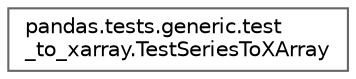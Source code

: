 digraph "Graphical Class Hierarchy"
{
 // LATEX_PDF_SIZE
  bgcolor="transparent";
  edge [fontname=Helvetica,fontsize=10,labelfontname=Helvetica,labelfontsize=10];
  node [fontname=Helvetica,fontsize=10,shape=box,height=0.2,width=0.4];
  rankdir="LR";
  Node0 [id="Node000000",label="pandas.tests.generic.test\l_to_xarray.TestSeriesToXArray",height=0.2,width=0.4,color="grey40", fillcolor="white", style="filled",URL="$d3/de2/classpandas_1_1tests_1_1generic_1_1test__to__xarray_1_1TestSeriesToXArray.html",tooltip=" "];
}
